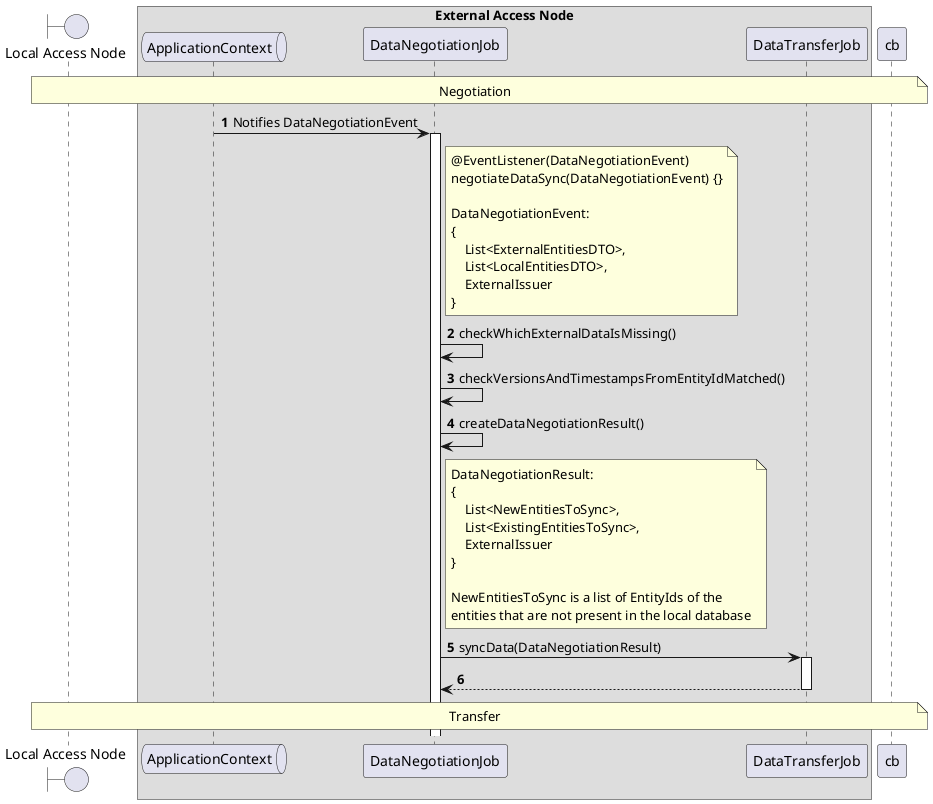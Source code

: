 @startuml
'https://plantuml.com/sequence-diagram

'---------- Config ----------------

autonumber

'---------- Header ----------------

boundary "Local Access Node" as lan

box "External Access Node"
  queue "ApplicationContext" as ac
  participant "DataNegotiationJob" as dnj
  participant "DataTransferJob" as dtj


end box

'---------- Diagram ----------------

note over lan, cb
    Negotiation
end note

ac -> dnj++: Notifies DataNegotiationEvent

note right of dnj
    @EventListener(DataNegotiationEvent)
    negotiateDataSync(DataNegotiationEvent) {}

    DataNegotiationEvent:
    {
        List<ExternalEntitiesDTO>,
        List<LocalEntitiesDTO>,
        ExternalIssuer
    }
end note

dnj -> dnj: checkWhichExternalDataIsMissing()
dnj -> dnj: checkVersionsAndTimestampsFromEntityIdMatched()
dnj -> dnj: createDataNegotiationResult()
note right of dnj
    DataNegotiationResult:
    {
        List<NewEntitiesToSync>,
        List<ExistingEntitiesToSync>,
        ExternalIssuer
    }

    NewEntitiesToSync is a list of EntityIds of the
    entities that are not present in the local database
end note

dnj -> dtj++: syncData(DataNegotiationResult)
return

note over lan, cb
    Transfer
end note

@enduml